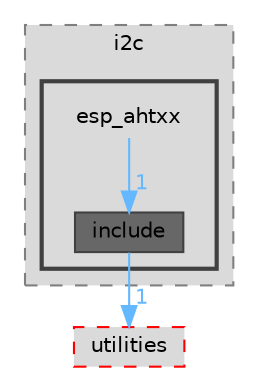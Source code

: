 digraph "components/peripherals/i2c/esp_ahtxx"
{
 // LATEX_PDF_SIZE
  bgcolor="transparent";
  edge [fontname=Helvetica,fontsize=10,labelfontname=Helvetica,labelfontsize=10];
  node [fontname=Helvetica,fontsize=10,shape=box,height=0.2,width=0.4];
  compound=true
  subgraph clusterdir_7c937227b2c8e4f6d79d54c2e9a7ab6d {
    graph [ bgcolor="#dadada", pencolor="grey50", label="i2c", fontname=Helvetica,fontsize=10 style="filled,dashed", URL="dir_7c937227b2c8e4f6d79d54c2e9a7ab6d.html",tooltip=""]
  subgraph clusterdir_a8a1053c2263418435b12a21f5507022 {
    graph [ bgcolor="#dadada", pencolor="grey25", label="", fontname=Helvetica,fontsize=10 style="filled,bold", URL="dir_a8a1053c2263418435b12a21f5507022.html",tooltip=""]
    dir_a8a1053c2263418435b12a21f5507022 [shape=plaintext, label="esp_ahtxx"];
  dir_bef80abf146ab2b2f9d995be9dd1a9cd [label="include", fillcolor="#676767", color="grey25", style="filled", URL="dir_bef80abf146ab2b2f9d995be9dd1a9cd.html",tooltip=""];
  }
  }
  dir_59ed5374a4f6b52e0256717e78b786a3 [label="utilities", fillcolor="#dadada", color="red", style="filled,dashed", URL="dir_59ed5374a4f6b52e0256717e78b786a3.html",tooltip=""];
  dir_a8a1053c2263418435b12a21f5507022->dir_bef80abf146ab2b2f9d995be9dd1a9cd [headlabel="1", labeldistance=1.5 headhref="dir_000002_000042.html" href="dir_000002_000042.html" color="steelblue1" fontcolor="steelblue1"];
  dir_bef80abf146ab2b2f9d995be9dd1a9cd->dir_59ed5374a4f6b52e0256717e78b786a3 [headlabel="1", labeldistance=1.5 headhref="dir_000042_000086.html" href="dir_000042_000086.html" color="steelblue1" fontcolor="steelblue1"];
}
